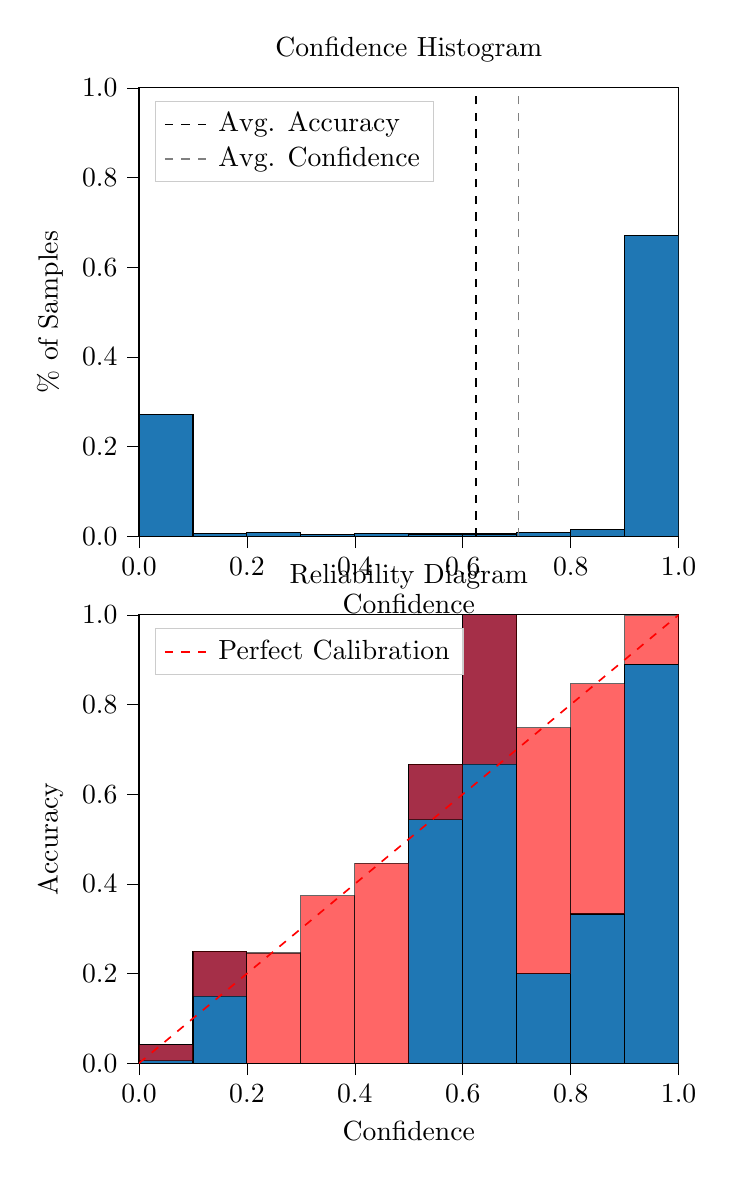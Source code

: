 % This file was created by tikzplotlib v0.9.8.
\begin{tikzpicture}

\definecolor{color0}{rgb}{0.122,0.467,0.706}

\begin{groupplot}[group style={group size=1 by 2}]
\nextgroupplot[
legend cell align={left},
legend style={
  fill opacity=0.8,
  draw opacity=1,
  text opacity=1,
  at={(0.03,0.97)},
  anchor=north west,
  draw=white!80!black
},
tick align=outside,
tick pos=left,
title={Confidence Histogram},
x grid style={white!69.02!black},
xlabel={Confidence},
xmin=0, xmax=1,
xtick style={color=black},
xtick={0,0.2,0.4,0.6,0.8,1},
xticklabels={0.0,0.2,0.4,0.6,0.8,1.0},
y grid style={white!69.02!black},
ylabel={\% of Samples},
ymin=0, ymax=1,
ytick style={color=black},
ytick={0,0.2,0.4,0.6,0.8,1},
yticklabels={0.0,0.2,0.4,0.6,0.8,1.0}
]
\draw[draw=black,fill=color0] (axis cs:-6.939e-18,0) rectangle (axis cs:0.1,0.272);
\draw[draw=black,fill=color0] (axis cs:0.1,0) rectangle (axis cs:0.2,0.006);
\draw[draw=black,fill=color0] (axis cs:0.2,0) rectangle (axis cs:0.3,0.008);
\draw[draw=black,fill=color0] (axis cs:0.3,0) rectangle (axis cs:0.4,0.003);
\draw[draw=black,fill=color0] (axis cs:0.4,0) rectangle (axis cs:0.5,0.006);
\draw[draw=black,fill=color0] (axis cs:0.5,0) rectangle (axis cs:0.6,0.005);
\draw[draw=black,fill=color0] (axis cs:0.6,0) rectangle (axis cs:0.7,0.005);
\draw[draw=black,fill=color0] (axis cs:0.7,0) rectangle (axis cs:0.8,0.008);
\draw[draw=black,fill=color0] (axis cs:0.8,0) rectangle (axis cs:0.9,0.014);
\draw[draw=black,fill=color0] (axis cs:0.9,0) rectangle (axis cs:1,0.671);
\addplot [semithick, black, dashed]
table {%
0.625 0
0.625 1
};
\addlegendentry{Avg. Accuracy}
\addplot [semithick, white!50.196!black, dashed]
table {%
0.703 0
0.703 1
};
\addlegendentry{Avg. Confidence}

\nextgroupplot[
legend cell align={left},
legend style={
  fill opacity=0.8,
  draw opacity=1,
  text opacity=1,
  at={(0.03,0.97)},
  anchor=north west,
  draw=white!80!black
},
tick align=outside,
tick pos=left,
title={Reliability Diagram},
x grid style={white!69.02!black},
xlabel={Confidence},
xmin=0, xmax=1,
xtick style={color=black},
xtick={0,0.2,0.4,0.6,0.8,1},
xticklabels={0.0,0.2,0.4,0.6,0.8,1.0},
y grid style={white!69.02!black},
ylabel={Accuracy},
ymin=0, ymax=1,
ytick style={color=black},
ytick={0,0.2,0.4,0.6,0.8,1},
yticklabels={0.0,0.2,0.4,0.6,0.8,1.0}
]
\draw[draw=black,fill=color0] (axis cs:-6.939e-18,0) rectangle (axis cs:0.1,0.041);
\draw[draw=black,fill=color0] (axis cs:0.1,0) rectangle (axis cs:0.2,0.25);
\draw[draw=black,fill=color0] (axis cs:0.2,0) rectangle (axis cs:0.3,0);
\draw[draw=black,fill=color0] (axis cs:0.3,0) rectangle (axis cs:0.4,0);
\draw[draw=black,fill=color0] (axis cs:0.4,0) rectangle (axis cs:0.5,0);
\draw[draw=black,fill=color0] (axis cs:0.5,0) rectangle (axis cs:0.6,0.667);
\draw[draw=black,fill=color0] (axis cs:0.6,0) rectangle (axis cs:0.7,1);
\draw[draw=black,fill=color0] (axis cs:0.7,0) rectangle (axis cs:0.8,0.2);
\draw[draw=black,fill=color0] (axis cs:0.8,0) rectangle (axis cs:0.9,0.333);
\draw[draw=black,fill=color0] (axis cs:0.9,0) rectangle (axis cs:1,0.89);
\draw[draw=black,fill=red,opacity=0.6] (axis cs:-6.939e-18,0.041) rectangle (axis cs:0.1,0.006);
\draw[draw=black,fill=red,opacity=0.6] (axis cs:0.1,0.25) rectangle (axis cs:0.2,0.149);
\draw[draw=black,fill=red,opacity=0.6] (axis cs:0.2,0) rectangle (axis cs:0.3,0.246);
\draw[draw=black,fill=red,opacity=0.6] (axis cs:0.3,0) rectangle (axis cs:0.4,0.374);
\draw[draw=black,fill=red,opacity=0.6] (axis cs:0.4,0) rectangle (axis cs:0.5,0.446);
\draw[draw=black,fill=red,opacity=0.6] (axis cs:0.5,0.667) rectangle (axis cs:0.6,0.543);
\draw[draw=black,fill=red,opacity=0.6] (axis cs:0.6,1) rectangle (axis cs:0.7,0.667);
\draw[draw=black,fill=red,opacity=0.6] (axis cs:0.7,0.2) rectangle (axis cs:0.8,0.748);
\draw[draw=black,fill=red,opacity=0.6] (axis cs:0.8,0.333) rectangle (axis cs:0.9,0.847);
\draw[draw=black,fill=red,opacity=0.6] (axis cs:0.9,0.89) rectangle (axis cs:1,0.998);
\addplot [semithick, red, dashed]
table {%
0 0
1 1
};
\addlegendentry{Perfect Calibration}
\end{groupplot}

\end{tikzpicture}
